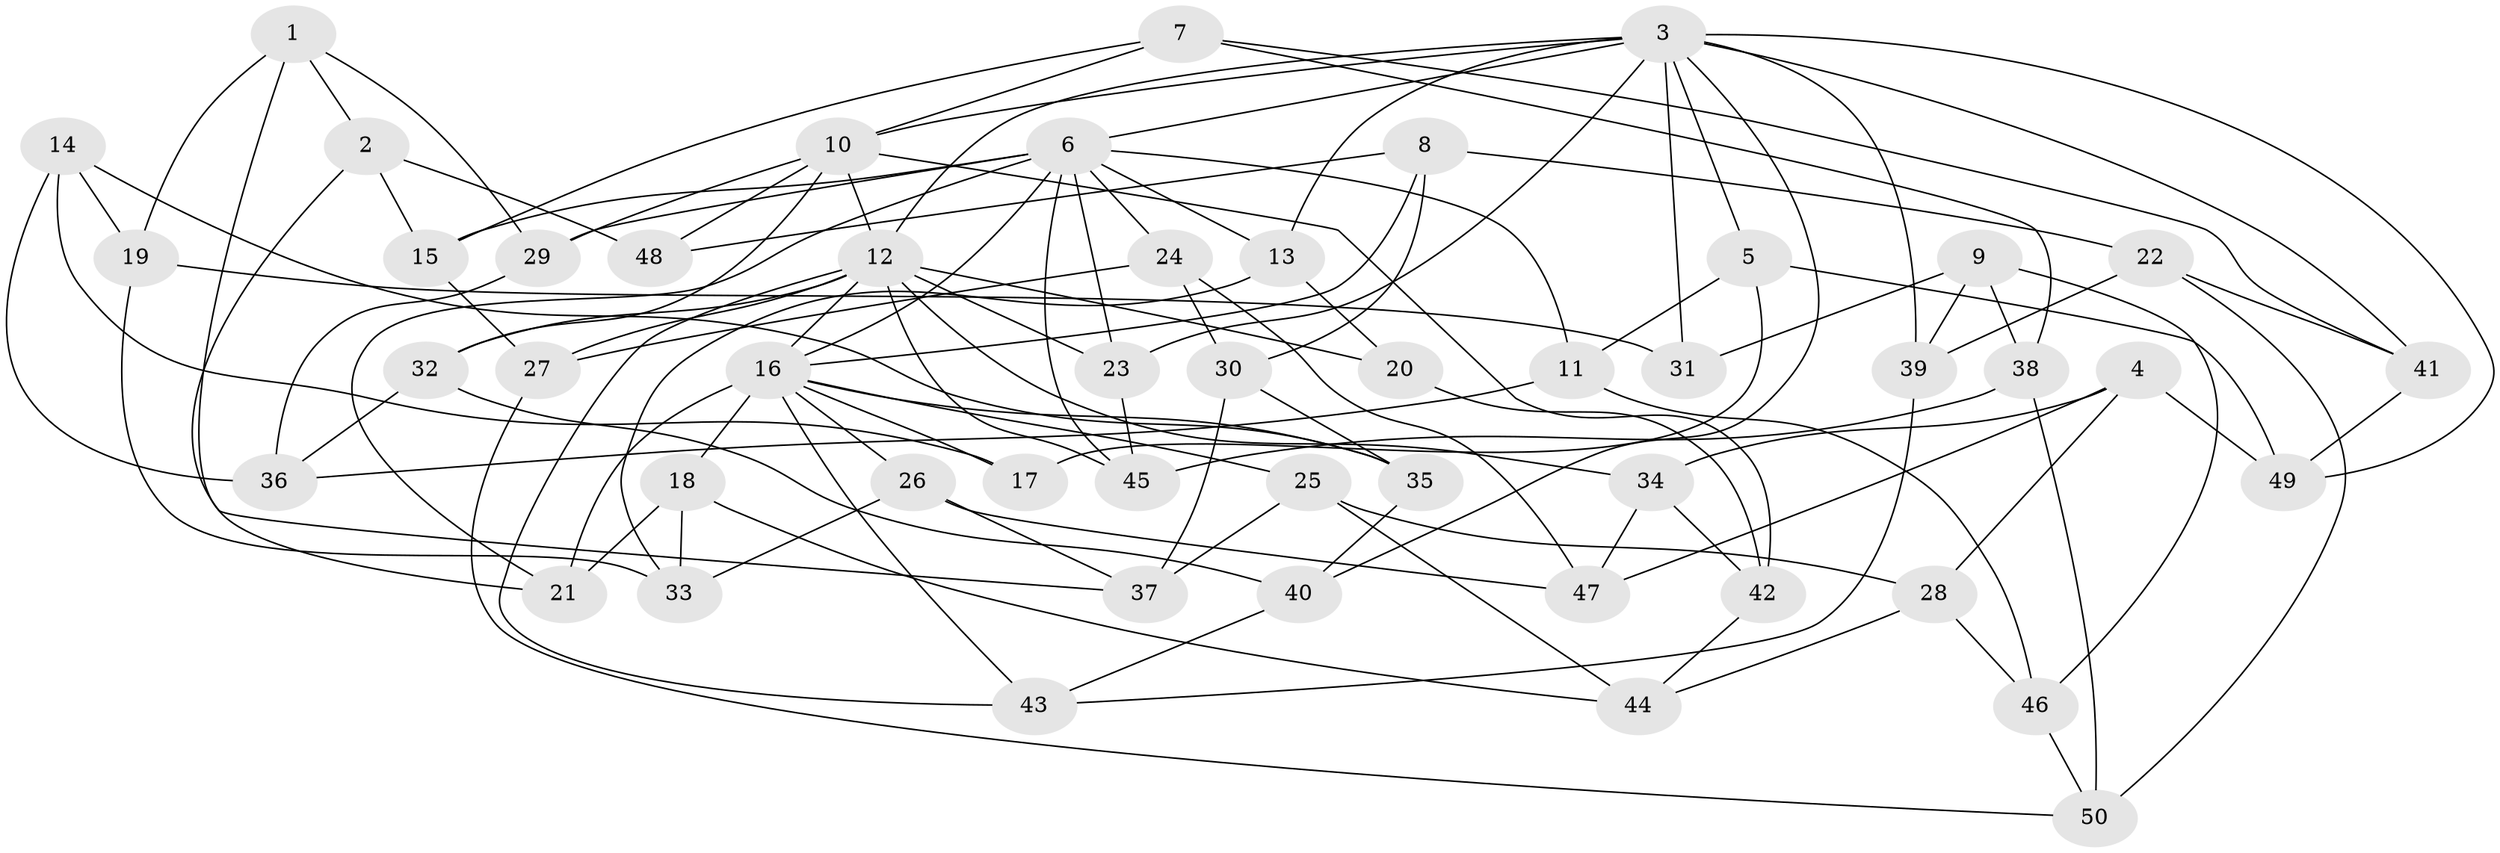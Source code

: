 // original degree distribution, {4: 1.0}
// Generated by graph-tools (version 1.1) at 2025/53/03/04/25 22:53:52]
// undirected, 50 vertices, 112 edges
graph export_dot {
  node [color=gray90,style=filled];
  1;
  2;
  3;
  4;
  5;
  6;
  7;
  8;
  9;
  10;
  11;
  12;
  13;
  14;
  15;
  16;
  17;
  18;
  19;
  20;
  21;
  22;
  23;
  24;
  25;
  26;
  27;
  28;
  29;
  30;
  31;
  32;
  33;
  34;
  35;
  36;
  37;
  38;
  39;
  40;
  41;
  42;
  43;
  44;
  45;
  46;
  47;
  48;
  49;
  50;
  1 -- 2 [weight=1.0];
  1 -- 19 [weight=1.0];
  1 -- 29 [weight=1.0];
  1 -- 37 [weight=1.0];
  2 -- 15 [weight=1.0];
  2 -- 21 [weight=1.0];
  2 -- 48 [weight=1.0];
  3 -- 5 [weight=1.0];
  3 -- 6 [weight=1.0];
  3 -- 10 [weight=1.0];
  3 -- 12 [weight=1.0];
  3 -- 13 [weight=1.0];
  3 -- 23 [weight=1.0];
  3 -- 31 [weight=2.0];
  3 -- 39 [weight=1.0];
  3 -- 40 [weight=1.0];
  3 -- 41 [weight=1.0];
  3 -- 49 [weight=1.0];
  4 -- 28 [weight=1.0];
  4 -- 34 [weight=1.0];
  4 -- 47 [weight=1.0];
  4 -- 49 [weight=1.0];
  5 -- 11 [weight=1.0];
  5 -- 17 [weight=1.0];
  5 -- 49 [weight=1.0];
  6 -- 11 [weight=1.0];
  6 -- 13 [weight=1.0];
  6 -- 15 [weight=1.0];
  6 -- 16 [weight=1.0];
  6 -- 21 [weight=1.0];
  6 -- 23 [weight=1.0];
  6 -- 24 [weight=1.0];
  6 -- 29 [weight=1.0];
  6 -- 45 [weight=1.0];
  7 -- 10 [weight=1.0];
  7 -- 15 [weight=1.0];
  7 -- 38 [weight=1.0];
  7 -- 41 [weight=1.0];
  8 -- 16 [weight=1.0];
  8 -- 22 [weight=1.0];
  8 -- 30 [weight=1.0];
  8 -- 48 [weight=1.0];
  9 -- 31 [weight=1.0];
  9 -- 38 [weight=1.0];
  9 -- 39 [weight=1.0];
  9 -- 46 [weight=1.0];
  10 -- 12 [weight=1.0];
  10 -- 29 [weight=1.0];
  10 -- 32 [weight=1.0];
  10 -- 42 [weight=1.0];
  10 -- 48 [weight=2.0];
  11 -- 36 [weight=1.0];
  11 -- 46 [weight=1.0];
  12 -- 16 [weight=2.0];
  12 -- 20 [weight=2.0];
  12 -- 23 [weight=1.0];
  12 -- 27 [weight=1.0];
  12 -- 32 [weight=1.0];
  12 -- 34 [weight=1.0];
  12 -- 43 [weight=1.0];
  12 -- 45 [weight=1.0];
  13 -- 20 [weight=1.0];
  13 -- 33 [weight=1.0];
  14 -- 17 [weight=1.0];
  14 -- 19 [weight=1.0];
  14 -- 35 [weight=1.0];
  14 -- 36 [weight=1.0];
  15 -- 27 [weight=1.0];
  16 -- 17 [weight=2.0];
  16 -- 18 [weight=1.0];
  16 -- 21 [weight=1.0];
  16 -- 25 [weight=1.0];
  16 -- 26 [weight=1.0];
  16 -- 35 [weight=1.0];
  16 -- 43 [weight=1.0];
  18 -- 21 [weight=1.0];
  18 -- 33 [weight=1.0];
  18 -- 44 [weight=1.0];
  19 -- 31 [weight=1.0];
  19 -- 33 [weight=1.0];
  20 -- 42 [weight=1.0];
  22 -- 39 [weight=1.0];
  22 -- 41 [weight=1.0];
  22 -- 50 [weight=1.0];
  23 -- 45 [weight=1.0];
  24 -- 27 [weight=1.0];
  24 -- 30 [weight=1.0];
  24 -- 47 [weight=1.0];
  25 -- 28 [weight=1.0];
  25 -- 37 [weight=1.0];
  25 -- 44 [weight=1.0];
  26 -- 33 [weight=1.0];
  26 -- 37 [weight=1.0];
  26 -- 47 [weight=1.0];
  27 -- 50 [weight=1.0];
  28 -- 44 [weight=1.0];
  28 -- 46 [weight=1.0];
  29 -- 36 [weight=1.0];
  30 -- 35 [weight=1.0];
  30 -- 37 [weight=1.0];
  32 -- 36 [weight=1.0];
  32 -- 40 [weight=1.0];
  34 -- 42 [weight=1.0];
  34 -- 47 [weight=1.0];
  35 -- 40 [weight=1.0];
  38 -- 45 [weight=1.0];
  38 -- 50 [weight=1.0];
  39 -- 43 [weight=1.0];
  40 -- 43 [weight=1.0];
  41 -- 49 [weight=1.0];
  42 -- 44 [weight=1.0];
  46 -- 50 [weight=1.0];
}
